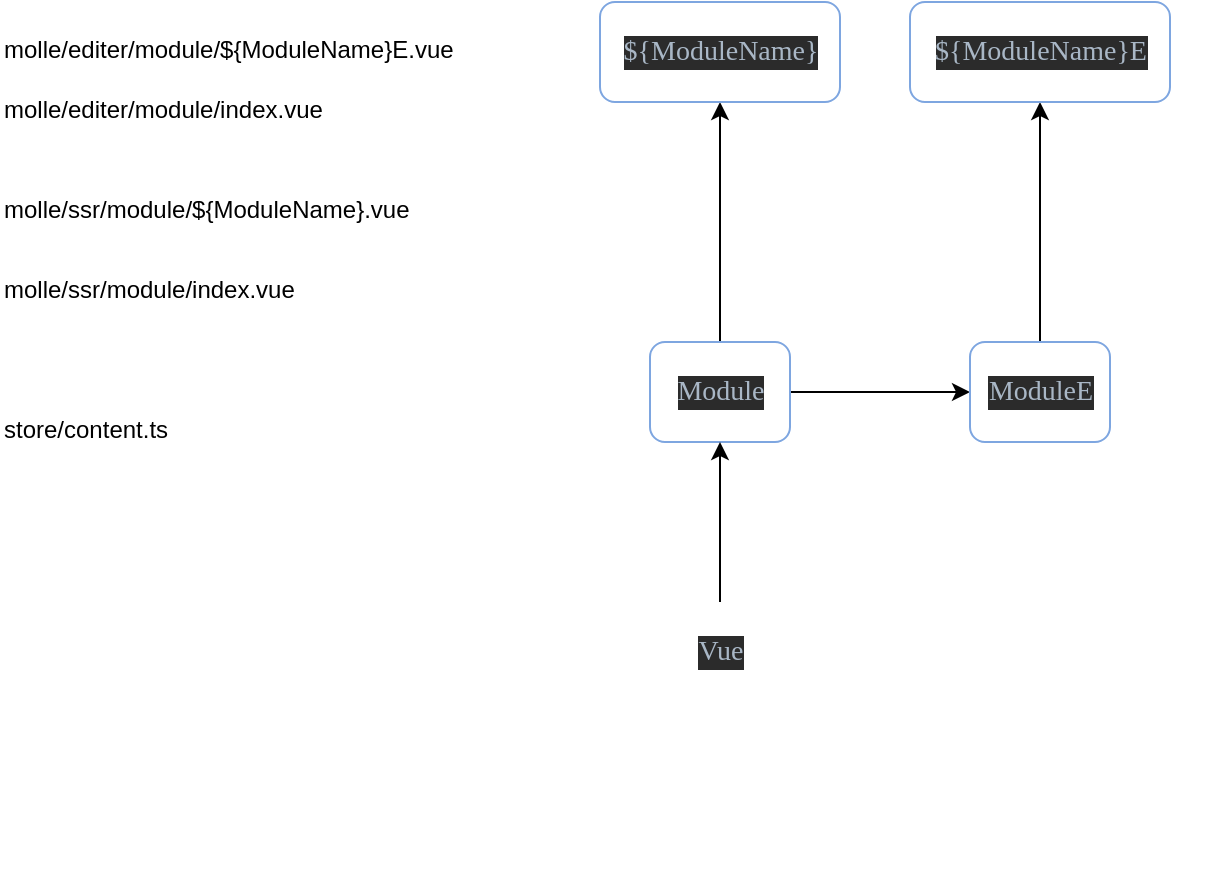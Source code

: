 <mxfile version="13.1.3">
    <diagram id="6hGFLwfOUW9BJ-s0fimq" name="Page-1">
        <mxGraphModel dx="1006" dy="830" grid="1" gridSize="10" guides="1" tooltips="1" connect="1" arrows="1" fold="1" page="1" pageScale="1" pageWidth="827" pageHeight="1169" math="0" shadow="0">
            <root>
                <mxCell id="0"/>
                <mxCell id="1" parent="0"/>
                <mxCell id="6" value="" style="edgeStyle=orthogonalEdgeStyle;rounded=0;orthogonalLoop=1;jettySize=auto;html=1;" parent="1" source="2" target="5" edge="1">
                    <mxGeometry relative="1" as="geometry"/>
                </mxCell>
                <mxCell id="10" value="" style="edgeStyle=orthogonalEdgeStyle;rounded=0;orthogonalLoop=1;jettySize=auto;html=1;" parent="1" source="2" target="9" edge="1">
                    <mxGeometry relative="1" as="geometry"/>
                </mxCell>
                <mxCell id="2" value="&lt;pre style=&quot;background-color: #2b2b2b ; color: #a9b7c6 ; font-family: &amp;#34;source code pro semibold&amp;#34; ; font-size: 10.5pt&quot;&gt;Module&lt;/pre&gt;" style="text;html=1;align=center;verticalAlign=middle;resizable=0;points=[];autosize=1;rounded=1;strokeColor=#7EA6E0;glass=0;" parent="1" vertex="1">
                    <mxGeometry x="365" y="300" width="70" height="50" as="geometry"/>
                </mxCell>
                <mxCell id="16" value="" style="edgeStyle=orthogonalEdgeStyle;rounded=0;orthogonalLoop=1;jettySize=auto;html=1;" parent="1" source="14" target="2" edge="1">
                    <mxGeometry relative="1" as="geometry"/>
                </mxCell>
                <mxCell id="14" value="&lt;pre style=&quot;background-color: #2b2b2b ; color: #a9b7c6 ; font-family: &amp;#34;source code pro semibold&amp;#34; ; font-size: 10.5pt&quot;&gt;Vue&lt;/pre&gt;" style="text;html=1;align=center;verticalAlign=middle;resizable=0;points=[];autosize=1;" parent="1" vertex="1">
                    <mxGeometry x="380" y="430" width="40" height="50" as="geometry"/>
                </mxCell>
                <mxCell id="9" value="&lt;pre style=&quot;background-color: #2b2b2b ; color: #a9b7c6 ; font-family: &amp;#34;source code pro semibold&amp;#34; ; font-size: 10.5pt&quot;&gt;${ModuleName}&lt;/pre&gt;" style="text;html=1;align=center;verticalAlign=middle;resizable=0;points=[];autosize=1;rounded=1;glass=0;strokeColor=#7EA6E0;" parent="1" vertex="1">
                    <mxGeometry x="340" y="130" width="120" height="50" as="geometry"/>
                </mxCell>
                <mxCell id="8" value="" style="edgeStyle=orthogonalEdgeStyle;rounded=0;orthogonalLoop=1;jettySize=auto;html=1;" parent="1" source="5" target="7" edge="1">
                    <mxGeometry relative="1" as="geometry"/>
                </mxCell>
                <mxCell id="5" value="&lt;pre style=&quot;background-color: #2b2b2b ; color: #a9b7c6 ; font-family: &amp;#34;source code pro semibold&amp;#34; ; font-size: 10.5pt&quot;&gt;ModuleE&lt;/pre&gt;" style="text;html=1;align=center;verticalAlign=middle;resizable=0;points=[];autosize=1;rounded=1;strokeColor=#7EA6E0;glass=0;" parent="1" vertex="1">
                    <mxGeometry x="525" y="300" width="70" height="50" as="geometry"/>
                </mxCell>
                <mxCell id="7" value="&lt;pre style=&quot;background-color: #2b2b2b ; color: #a9b7c6 ; font-family: &amp;#34;source code pro semibold&amp;#34; ; font-size: 10.5pt&quot;&gt;${ModuleName}E&lt;/pre&gt;" style="text;html=1;align=center;verticalAlign=middle;resizable=0;points=[];autosize=1;rounded=1;strokeColor=#7EA6E0;glass=0;" parent="1" vertex="1">
                    <mxGeometry x="495" y="130" width="130" height="50" as="geometry"/>
                </mxCell>
                <mxCell id="19" value="molle/editer/module/${ModuleName}E.vue" style="text;whiteSpace=wrap;html=1;" vertex="1" parent="1">
                    <mxGeometry x="40" y="140" width="250" height="30" as="geometry"/>
                </mxCell>
                <mxCell id="20" value="molle/ssr/module/${ModuleName}.vue" style="text;whiteSpace=wrap;html=1;" vertex="1" parent="1">
                    <mxGeometry x="40" y="220" width="200" height="30" as="geometry"/>
                </mxCell>
                <mxCell id="21" value="molle/editer/module/index.vue" style="text;whiteSpace=wrap;html=1;" vertex="1" parent="1">
                    <mxGeometry x="40" y="170" width="250" height="30" as="geometry"/>
                </mxCell>
                <mxCell id="22" value="molle/ssr/module/index.vue" style="text;whiteSpace=wrap;html=1;" vertex="1" parent="1">
                    <mxGeometry x="40" y="260" width="200" height="30" as="geometry"/>
                </mxCell>
                <mxCell id="23" value="store/content.ts" style="text;whiteSpace=wrap;html=1;" vertex="1" parent="1">
                    <mxGeometry x="40" y="330" width="110" height="30" as="geometry"/>
                </mxCell>
                <mxCell id="24" value="Box - component :&amp;nbsp;&lt;span style=&quot;font-family: &amp;#34;source code pro semibold&amp;#34; ; font-size: 10.5pt&quot;&gt;itemData&lt;/span&gt;&lt;span style=&quot;font-family: &amp;#34;source code pro semibold&amp;#34; ; font-size: 10.5pt&quot;&gt;.&lt;/span&gt;&lt;span style=&quot;font-family: &amp;#34;source code pro semibold&amp;#34; ; font-size: 10.5pt&quot;&gt;value&lt;/span&gt;" style="text;html=1;align=center;verticalAlign=middle;resizable=0;points=[];autosize=1;fontColor=#FFFFFF;" vertex="1" parent="1">
                    <mxGeometry x="99" y="550" width="240" height="20" as="geometry"/>
                </mxCell>
                <mxCell id="25" value="Text" style="text;html=1;align=center;verticalAlign=middle;resizable=0;points=[];autosize=1;fontColor=#FFFFFF;" vertex="1" parent="1">
                    <mxGeometry x="610" y="550" width="40" height="20" as="geometry"/>
                </mxCell>
            </root>
        </mxGraphModel>
    </diagram>
</mxfile>
